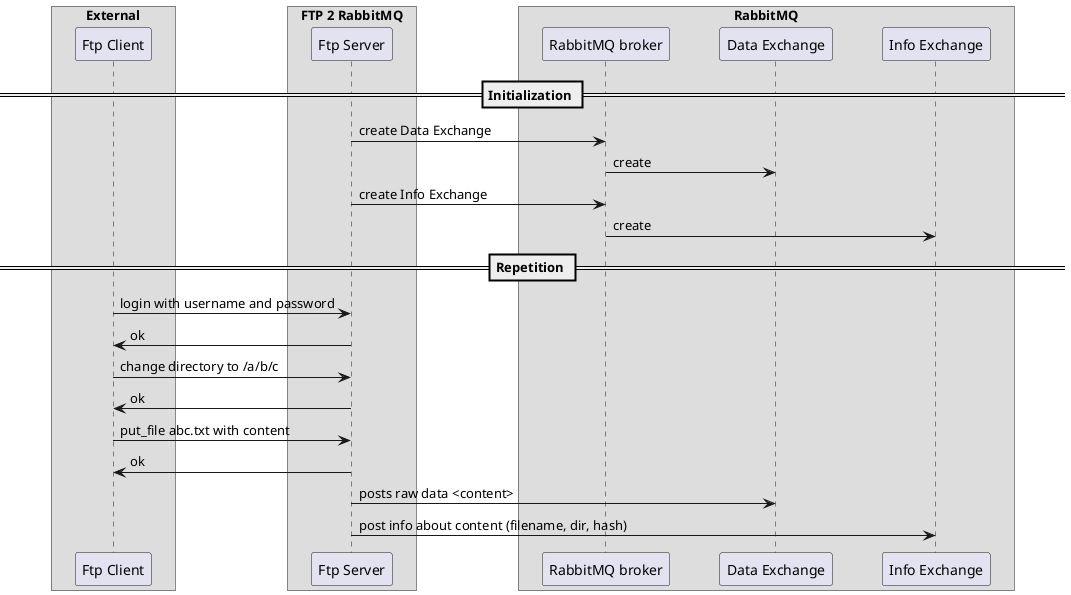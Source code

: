 @startuml

skinparam ParticipantPadding 20
skinparam BoxPadding 50

box "External"
    participant "Ftp Client" as FC
end box
box "FTP 2 RabbitMQ"
    participant "Ftp Server" as FS
end box
box "RabbitMQ"
    participant "RabbitMQ broker" as RMQ
    participant "Data Exchange" as DE
    participant "Info Exchange" as IE
end box

== Initialization ==

FS -> RMQ: create Data Exchange
DE <- RMQ: create

FS -> RMQ: create Info Exchange
IE <- RMQ: create

== Repetition ==

FC -> FS: login with username and password
FC <- FS: ok

FC -> FS: change directory to /a/b/c
FC <- FS: ok

FC -> FS: put_file abc.txt with content
FC <- FS: ok

FS -> DE: posts raw data <content>

FS -> IE: post info about content (filename, dir, hash)

@enduml
